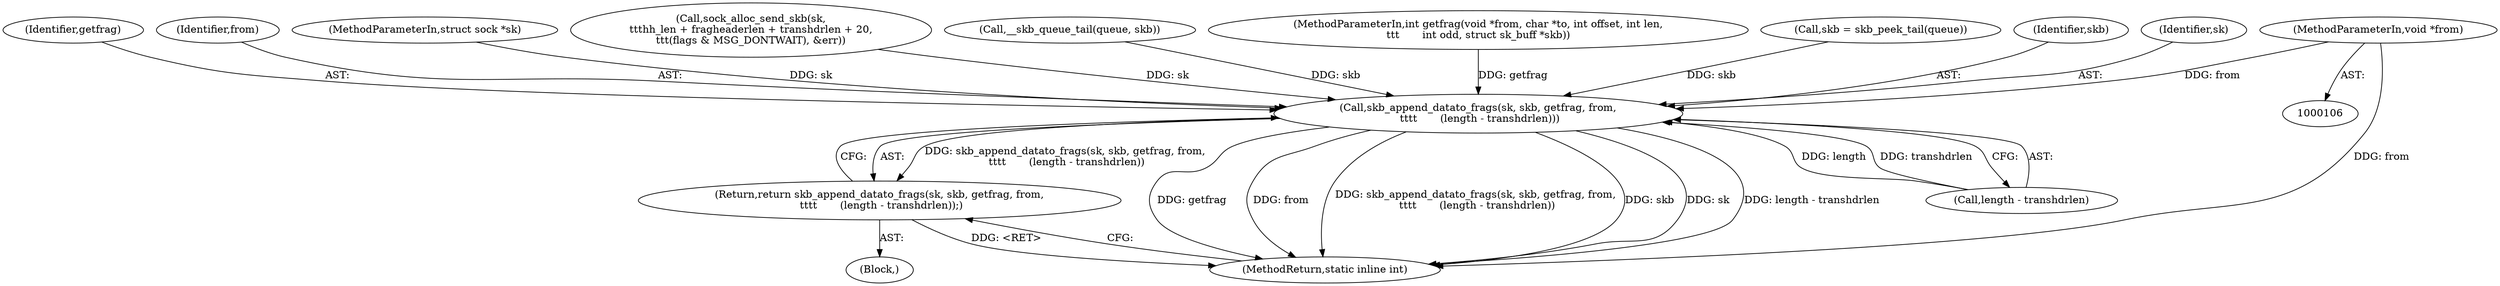 digraph "0_linux_e93b7d748be887cd7639b113ba7d7ef792a7efb9@pointer" {
"1000110" [label="(MethodParameterIn,void *from)"];
"1000197" [label="(Call,skb_append_datato_frags(sk, skb, getfrag, from,\n \t\t\t\t       (length - transhdrlen)))"];
"1000196" [label="(Return,return skb_append_datato_frags(sk, skb, getfrag, from,\n \t\t\t\t       (length - transhdrlen));)"];
"1000200" [label="(Identifier,getfrag)"];
"1000110" [label="(MethodParameterIn,void *from)"];
"1000201" [label="(Identifier,from)"];
"1000107" [label="(MethodParameterIn,struct sock *sk)"];
"1000130" [label="(Call,sock_alloc_send_skb(sk,\n\t\t\thh_len + fragheaderlen + transhdrlen + 20,\n\t\t\t(flags & MSG_DONTWAIT), &err))"];
"1000197" [label="(Call,skb_append_datato_frags(sk, skb, getfrag, from,\n \t\t\t\t       (length - transhdrlen)))"];
"1000193" [label="(Call,__skb_queue_tail(queue, skb))"];
"1000109" [label="(MethodParameterIn,int getfrag(void *from, char *to, int offset, int len,\n\t\t\t       int odd, struct sk_buff *skb))"];
"1000196" [label="(Return,return skb_append_datato_frags(sk, skb, getfrag, from,\n \t\t\t\t       (length - transhdrlen));)"];
"1000205" [label="(MethodReturn,static inline int)"];
"1000202" [label="(Call,length - transhdrlen)"];
"1000117" [label="(Block,)"];
"1000122" [label="(Call,skb = skb_peek_tail(queue))"];
"1000199" [label="(Identifier,skb)"];
"1000198" [label="(Identifier,sk)"];
"1000110" -> "1000106"  [label="AST: "];
"1000110" -> "1000205"  [label="DDG: from"];
"1000110" -> "1000197"  [label="DDG: from"];
"1000197" -> "1000196"  [label="AST: "];
"1000197" -> "1000202"  [label="CFG: "];
"1000198" -> "1000197"  [label="AST: "];
"1000199" -> "1000197"  [label="AST: "];
"1000200" -> "1000197"  [label="AST: "];
"1000201" -> "1000197"  [label="AST: "];
"1000202" -> "1000197"  [label="AST: "];
"1000196" -> "1000197"  [label="CFG: "];
"1000197" -> "1000205"  [label="DDG: getfrag"];
"1000197" -> "1000205"  [label="DDG: from"];
"1000197" -> "1000205"  [label="DDG: skb_append_datato_frags(sk, skb, getfrag, from,\n \t\t\t\t       (length - transhdrlen))"];
"1000197" -> "1000205"  [label="DDG: skb"];
"1000197" -> "1000205"  [label="DDG: sk"];
"1000197" -> "1000205"  [label="DDG: length - transhdrlen"];
"1000197" -> "1000196"  [label="DDG: skb_append_datato_frags(sk, skb, getfrag, from,\n \t\t\t\t       (length - transhdrlen))"];
"1000130" -> "1000197"  [label="DDG: sk"];
"1000107" -> "1000197"  [label="DDG: sk"];
"1000122" -> "1000197"  [label="DDG: skb"];
"1000193" -> "1000197"  [label="DDG: skb"];
"1000109" -> "1000197"  [label="DDG: getfrag"];
"1000202" -> "1000197"  [label="DDG: length"];
"1000202" -> "1000197"  [label="DDG: transhdrlen"];
"1000196" -> "1000117"  [label="AST: "];
"1000205" -> "1000196"  [label="CFG: "];
"1000196" -> "1000205"  [label="DDG: <RET>"];
}
